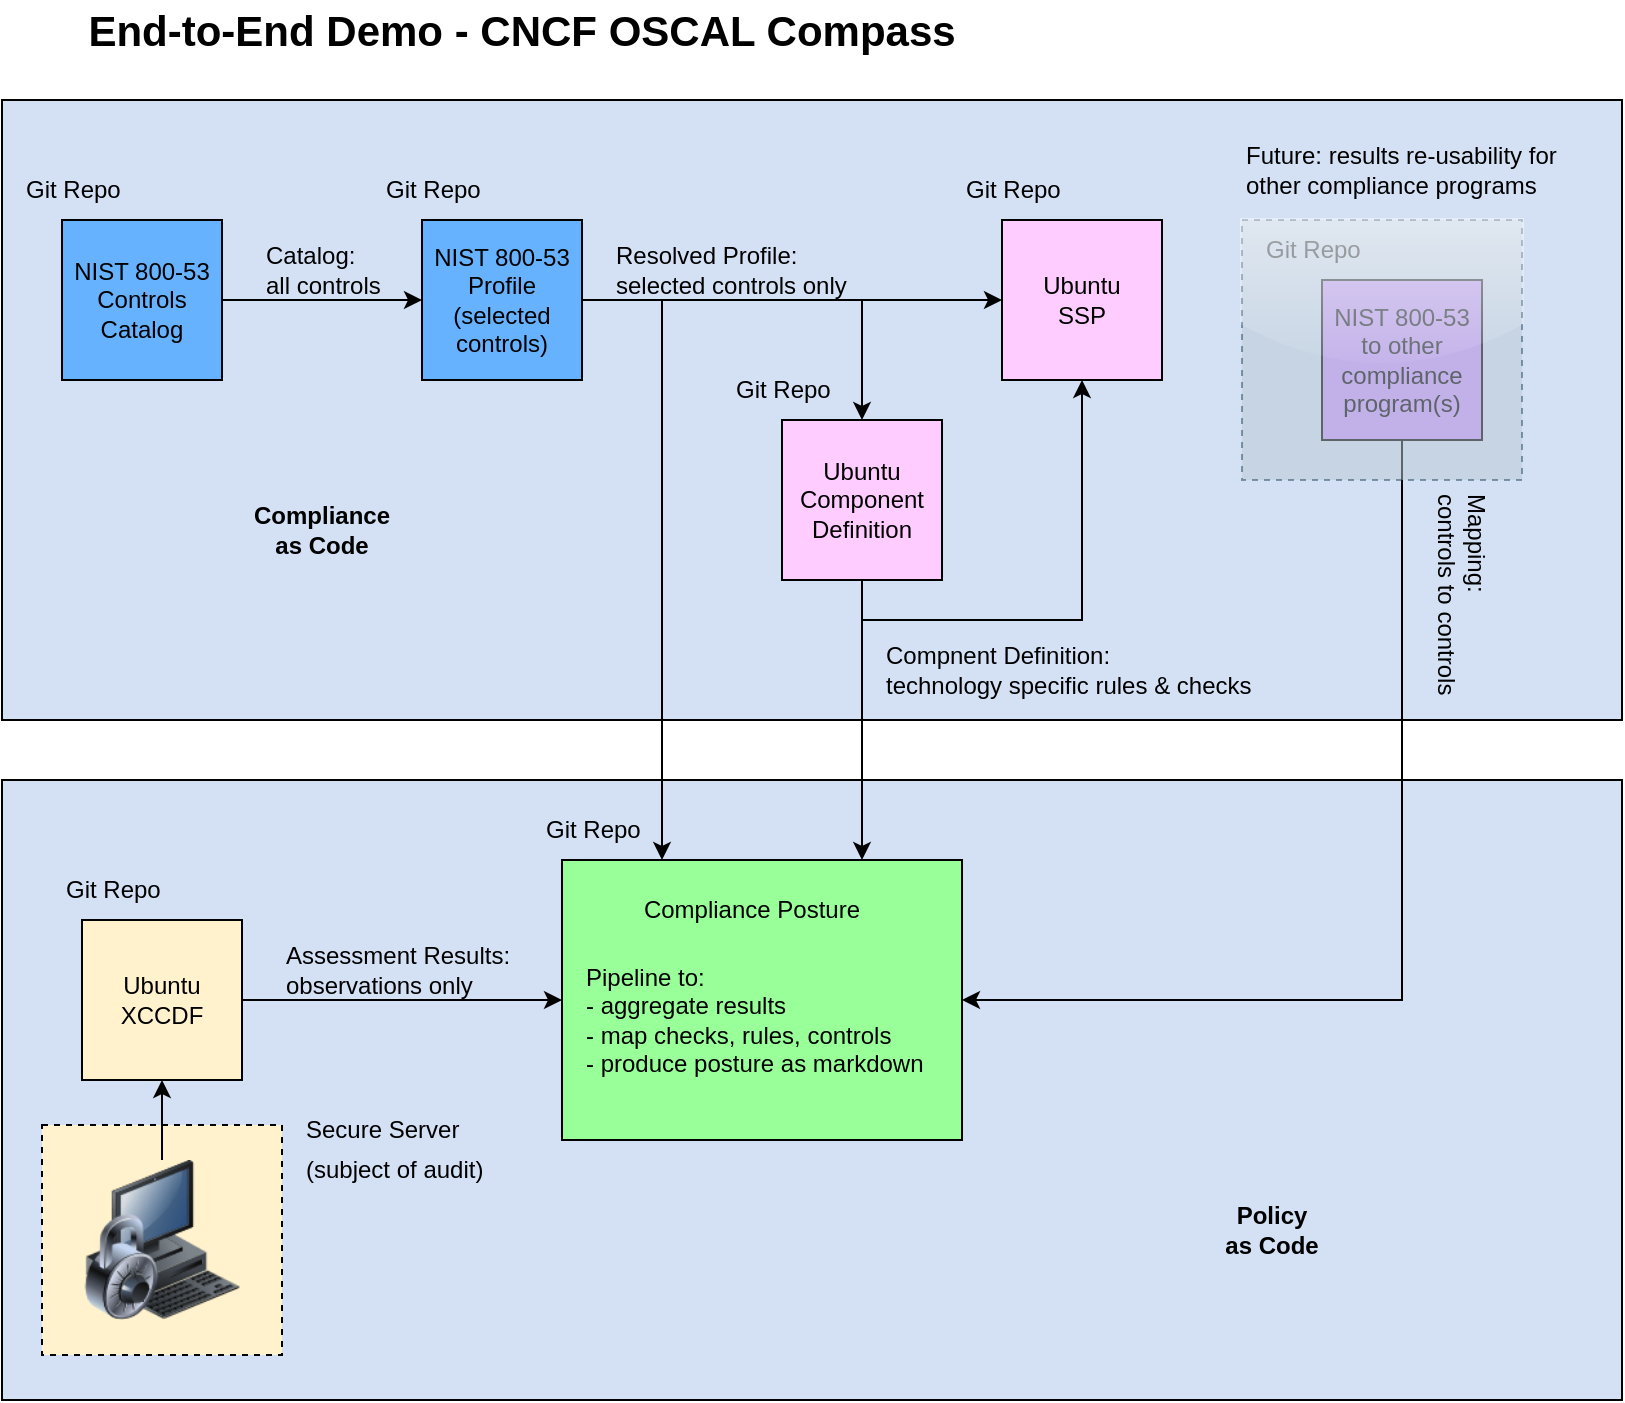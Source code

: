 <mxfile version="26.1.1">
  <diagram name="Page-1" id="nnvEIHW3Z4vWF1LjfkwZ">
    <mxGraphModel dx="969" dy="706" grid="1" gridSize="10" guides="1" tooltips="1" connect="1" arrows="1" fold="1" page="1" pageScale="1" pageWidth="850" pageHeight="1100" math="0" shadow="0">
      <root>
        <mxCell id="0" />
        <mxCell id="1" parent="0" />
        <mxCell id="NkV01MRkD-zcOsepxfJR-2" value="" style="rounded=0;whiteSpace=wrap;html=1;fillColor=light-dark(#D4E1F5,var(--ge-dark-color, #121212));" parent="1" vertex="1">
          <mxGeometry x="20" y="400" width="810" height="310" as="geometry" />
        </mxCell>
        <mxCell id="NkV01MRkD-zcOsepxfJR-1" value="" style="rounded=0;whiteSpace=wrap;html=1;fillColor=light-dark(#D4E1F5,var(--ge-dark-color, #121212));" parent="1" vertex="1">
          <mxGeometry x="20" y="60" width="810" height="310" as="geometry" />
        </mxCell>
        <mxCell id="FR4YwdjWuDr9_sK9Jnh4-16" value="" style="rounded=0;whiteSpace=wrap;html=1;fillColor=light-dark(#99FF99,var(--ge-dark-color, #121212));" parent="1" vertex="1">
          <mxGeometry x="300" y="440" width="200" height="140" as="geometry" />
        </mxCell>
        <mxCell id="_sJffcc7cZwXCYkYl67q-33" value="" style="whiteSpace=wrap;html=1;dashed=1;fillColor=light-dark(#FFF2CC,var(--ge-dark-color, #121212));" parent="1" vertex="1">
          <mxGeometry x="40" y="572.5" width="120" height="115" as="geometry" />
        </mxCell>
        <mxCell id="_sJffcc7cZwXCYkYl67q-14" style="edgeStyle=orthogonalEdgeStyle;rounded=0;orthogonalLoop=1;jettySize=auto;html=1;exitX=1;exitY=0.5;exitDx=0;exitDy=0;entryX=0;entryY=0.5;entryDx=0;entryDy=0;" parent="1" source="_sJffcc7cZwXCYkYl67q-1" target="_sJffcc7cZwXCYkYl67q-3" edge="1">
          <mxGeometry relative="1" as="geometry" />
        </mxCell>
        <mxCell id="_sJffcc7cZwXCYkYl67q-1" value="NIST 800-53&lt;div&gt;Controls&lt;/div&gt;&lt;div&gt;Catalog&lt;/div&gt;" style="whiteSpace=wrap;html=1;aspect=fixed;fillColor=light-dark(#66B2FF,var(--ge-dark-color, #121212));" parent="1" vertex="1">
          <mxGeometry x="50" y="120" width="80" height="80" as="geometry" />
        </mxCell>
        <mxCell id="NkV01MRkD-zcOsepxfJR-4" style="edgeStyle=orthogonalEdgeStyle;rounded=0;orthogonalLoop=1;jettySize=auto;html=1;exitX=1;exitY=0.5;exitDx=0;exitDy=0;entryX=0;entryY=0.5;entryDx=0;entryDy=0;" parent="1" source="_sJffcc7cZwXCYkYl67q-3" target="_sJffcc7cZwXCYkYl67q-8" edge="1">
          <mxGeometry relative="1" as="geometry" />
        </mxCell>
        <mxCell id="NkV01MRkD-zcOsepxfJR-5" style="edgeStyle=orthogonalEdgeStyle;rounded=0;orthogonalLoop=1;jettySize=auto;html=1;exitX=1;exitY=0.5;exitDx=0;exitDy=0;entryX=0.5;entryY=0;entryDx=0;entryDy=0;" parent="1" source="_sJffcc7cZwXCYkYl67q-3" target="_sJffcc7cZwXCYkYl67q-6" edge="1">
          <mxGeometry relative="1" as="geometry" />
        </mxCell>
        <mxCell id="NkV01MRkD-zcOsepxfJR-9" style="edgeStyle=orthogonalEdgeStyle;rounded=0;orthogonalLoop=1;jettySize=auto;html=1;exitX=1;exitY=0.5;exitDx=0;exitDy=0;entryX=0.25;entryY=0;entryDx=0;entryDy=0;" parent="1" source="_sJffcc7cZwXCYkYl67q-3" target="FR4YwdjWuDr9_sK9Jnh4-16" edge="1">
          <mxGeometry relative="1" as="geometry" />
        </mxCell>
        <mxCell id="_sJffcc7cZwXCYkYl67q-3" value="NIST 800-53&lt;div&gt;Profile&lt;/div&gt;&lt;div&gt;(selected controls)&lt;/div&gt;" style="whiteSpace=wrap;html=1;aspect=fixed;fillColor=light-dark(#66B2FF,var(--ge-dark-color, #121212));" parent="1" vertex="1">
          <mxGeometry x="230" y="120" width="80" height="80" as="geometry" />
        </mxCell>
        <mxCell id="_sJffcc7cZwXCYkYl67q-4" value="Git Repo" style="text;html=1;align=left;verticalAlign=middle;whiteSpace=wrap;rounded=0;" parent="1" vertex="1">
          <mxGeometry x="30" y="90" width="60" height="30" as="geometry" />
        </mxCell>
        <mxCell id="_sJffcc7cZwXCYkYl67q-5" value="Git Repo" style="text;html=1;align=left;verticalAlign=middle;whiteSpace=wrap;rounded=0;" parent="1" vertex="1">
          <mxGeometry x="210" y="90" width="60" height="30" as="geometry" />
        </mxCell>
        <mxCell id="NkV01MRkD-zcOsepxfJR-7" style="edgeStyle=orthogonalEdgeStyle;rounded=0;orthogonalLoop=1;jettySize=auto;html=1;exitX=0.5;exitY=1;exitDx=0;exitDy=0;entryX=0.75;entryY=0;entryDx=0;entryDy=0;" parent="1" source="_sJffcc7cZwXCYkYl67q-6" target="FR4YwdjWuDr9_sK9Jnh4-16" edge="1">
          <mxGeometry relative="1" as="geometry" />
        </mxCell>
        <mxCell id="NkV01MRkD-zcOsepxfJR-16" style="edgeStyle=orthogonalEdgeStyle;rounded=0;orthogonalLoop=1;jettySize=auto;html=1;exitX=0.5;exitY=1;exitDx=0;exitDy=0;entryX=0.5;entryY=1;entryDx=0;entryDy=0;" parent="1" source="_sJffcc7cZwXCYkYl67q-6" target="_sJffcc7cZwXCYkYl67q-8" edge="1">
          <mxGeometry relative="1" as="geometry" />
        </mxCell>
        <mxCell id="_sJffcc7cZwXCYkYl67q-6" value="Ubuntu&lt;div&gt;Component Definition&lt;/div&gt;" style="whiteSpace=wrap;html=1;aspect=fixed;fillColor=light-dark(#FFCCFF,var(--ge-dark-color, #121212));" parent="1" vertex="1">
          <mxGeometry x="410" y="220" width="80" height="80" as="geometry" />
        </mxCell>
        <mxCell id="_sJffcc7cZwXCYkYl67q-7" value="Git Repo" style="text;html=1;align=left;verticalAlign=middle;whiteSpace=wrap;rounded=0;" parent="1" vertex="1">
          <mxGeometry x="290" y="410" width="60" height="30" as="geometry" />
        </mxCell>
        <mxCell id="_sJffcc7cZwXCYkYl67q-8" value="Ubuntu&lt;div&gt;SSP&lt;/div&gt;" style="whiteSpace=wrap;html=1;aspect=fixed;fillColor=light-dark(#FFCCFF,var(--ge-dark-color, #121212));" parent="1" vertex="1">
          <mxGeometry x="520" y="120" width="80" height="80" as="geometry" />
        </mxCell>
        <mxCell id="_sJffcc7cZwXCYkYl67q-9" value="Git Repo" style="text;html=1;align=left;verticalAlign=middle;whiteSpace=wrap;rounded=0;" parent="1" vertex="1">
          <mxGeometry x="500" y="90" width="60" height="30" as="geometry" />
        </mxCell>
        <mxCell id="7EM8am9Ce5WszBlHy6cI-2" style="edgeStyle=orthogonalEdgeStyle;rounded=0;orthogonalLoop=1;jettySize=auto;html=1;exitX=1;exitY=0.5;exitDx=0;exitDy=0;entryX=0;entryY=0.5;entryDx=0;entryDy=0;" parent="1" source="_sJffcc7cZwXCYkYl67q-10" target="FR4YwdjWuDr9_sK9Jnh4-16" edge="1">
          <mxGeometry relative="1" as="geometry" />
        </mxCell>
        <mxCell id="_sJffcc7cZwXCYkYl67q-10" value="Ubuntu&lt;div&gt;XCCDF&lt;/div&gt;" style="whiteSpace=wrap;html=1;aspect=fixed;fillColor=light-dark(#FFF2CC,var(--ge-dark-color, #121212));" parent="1" vertex="1">
          <mxGeometry x="60" y="470" width="80" height="80" as="geometry" />
        </mxCell>
        <mxCell id="_sJffcc7cZwXCYkYl67q-24" style="edgeStyle=orthogonalEdgeStyle;rounded=0;orthogonalLoop=1;jettySize=auto;html=1;exitX=0.5;exitY=0;exitDx=0;exitDy=0;entryX=0.5;entryY=1;entryDx=0;entryDy=0;" parent="1" source="_sJffcc7cZwXCYkYl67q-22" target="_sJffcc7cZwXCYkYl67q-10" edge="1">
          <mxGeometry relative="1" as="geometry" />
        </mxCell>
        <mxCell id="_sJffcc7cZwXCYkYl67q-22" value="" style="image;html=1;image=img/lib/clip_art/computers/Secure_System_128x128.png" parent="1" vertex="1">
          <mxGeometry x="60" y="590" width="80" height="80" as="geometry" />
        </mxCell>
        <mxCell id="_sJffcc7cZwXCYkYl67q-25" value="Secure Server" style="text;html=1;align=left;verticalAlign=middle;whiteSpace=wrap;rounded=0;" parent="1" vertex="1">
          <mxGeometry x="170" y="560" width="90" height="30" as="geometry" />
        </mxCell>
        <mxCell id="_sJffcc7cZwXCYkYl67q-26" value="(subject of audit)" style="text;html=1;align=left;verticalAlign=middle;whiteSpace=wrap;rounded=0;" parent="1" vertex="1">
          <mxGeometry x="170" y="580" width="110" height="30" as="geometry" />
        </mxCell>
        <mxCell id="_sJffcc7cZwXCYkYl67q-34" value="End-to-End Demo - CNCF OSCAL Compass" style="text;html=1;align=center;verticalAlign=middle;whiteSpace=wrap;rounded=0;fontStyle=1;fontSize=21;" parent="1" vertex="1">
          <mxGeometry x="40" y="10" width="480" height="30" as="geometry" />
        </mxCell>
        <mxCell id="FR4YwdjWuDr9_sK9Jnh4-12" value="Assessment Results:&lt;div&gt;observations only&lt;/div&gt;" style="text;html=1;align=left;verticalAlign=middle;whiteSpace=wrap;rounded=0;" parent="1" vertex="1">
          <mxGeometry x="160" y="480" width="140" height="30" as="geometry" />
        </mxCell>
        <mxCell id="FR4YwdjWuDr9_sK9Jnh4-15" value="Pipeline to:&lt;div&gt;- aggregate results&lt;/div&gt;&lt;div&gt;- map checks, rules, controls&lt;/div&gt;&lt;div&gt;- produce posture as markdown&lt;/div&gt;" style="text;html=1;align=left;verticalAlign=middle;whiteSpace=wrap;rounded=0;" parent="1" vertex="1">
          <mxGeometry x="310" y="480" width="180" height="80" as="geometry" />
        </mxCell>
        <mxCell id="HgmPG7ZFx5860i2Mmg5O-22" value="Catalog:&lt;div&gt;all controls&lt;/div&gt;" style="text;html=1;align=left;verticalAlign=middle;whiteSpace=wrap;rounded=0;" parent="1" vertex="1">
          <mxGeometry x="150" y="130" width="120" height="30" as="geometry" />
        </mxCell>
        <mxCell id="HgmPG7ZFx5860i2Mmg5O-23" value="Git Repo" style="text;html=1;align=left;verticalAlign=middle;whiteSpace=wrap;rounded=0;" parent="1" vertex="1">
          <mxGeometry x="385" y="190" width="60" height="30" as="geometry" />
        </mxCell>
        <mxCell id="HgmPG7ZFx5860i2Mmg5O-24" value="Resolved Profile:&lt;div&gt;selected controls only&lt;/div&gt;" style="text;html=1;align=left;verticalAlign=middle;whiteSpace=wrap;rounded=0;" parent="1" vertex="1">
          <mxGeometry x="325" y="130" width="120" height="30" as="geometry" />
        </mxCell>
        <mxCell id="HgmPG7ZFx5860i2Mmg5O-29" value="Compnent Definition:&lt;div&gt;technology specific rules &amp;amp; checks&lt;/div&gt;" style="text;html=1;align=left;verticalAlign=middle;whiteSpace=wrap;rounded=0;" parent="1" vertex="1">
          <mxGeometry x="460" y="330" width="190" height="30" as="geometry" />
        </mxCell>
        <mxCell id="HgmPG7ZFx5860i2Mmg5O-31" value="Compliance Posture" style="text;html=1;align=center;verticalAlign=middle;whiteSpace=wrap;rounded=0;" parent="1" vertex="1">
          <mxGeometry x="325" y="450" width="140" height="30" as="geometry" />
        </mxCell>
        <mxCell id="aQXZ9GxOhSE64quhnMkr-5" style="edgeStyle=orthogonalEdgeStyle;rounded=0;orthogonalLoop=1;jettySize=auto;html=1;exitX=0.5;exitY=1;exitDx=0;exitDy=0;entryX=1;entryY=0.5;entryDx=0;entryDy=0;" parent="1" source="Dz6giT6QmdXinou7oSLN-5" target="FR4YwdjWuDr9_sK9Jnh4-16" edge="1">
          <mxGeometry relative="1" as="geometry" />
        </mxCell>
        <mxCell id="Dz6giT6QmdXinou7oSLN-5" value="NIST 800-53 to other compliance program(s)" style="whiteSpace=wrap;html=1;aspect=fixed;fillColor=light-dark(#CC99FF,var(--ge-dark-color, #121212));" parent="1" vertex="1">
          <mxGeometry x="680" y="150" width="80" height="80" as="geometry" />
        </mxCell>
        <mxCell id="Dz6giT6QmdXinou7oSLN-7" value="Mapping:&lt;div&gt;controls to controls&lt;/div&gt;" style="text;html=1;align=left;verticalAlign=middle;whiteSpace=wrap;rounded=0;rotation=90;" parent="1" vertex="1">
          <mxGeometry x="680" y="310" width="140" height="30" as="geometry" />
        </mxCell>
        <mxCell id="NkV01MRkD-zcOsepxfJR-13" value="Git Repo" style="text;html=1;align=left;verticalAlign=middle;whiteSpace=wrap;rounded=0;" parent="1" vertex="1">
          <mxGeometry x="650" y="120" width="60" height="30" as="geometry" />
        </mxCell>
        <mxCell id="NkV01MRkD-zcOsepxfJR-20" value="Future: results re-usability for other compliance programs" style="text;html=1;align=left;verticalAlign=middle;whiteSpace=wrap;rounded=0;" parent="1" vertex="1">
          <mxGeometry x="640" y="80" width="160" height="30" as="geometry" />
        </mxCell>
        <mxCell id="NkV01MRkD-zcOsepxfJR-23" value="Policy as Code" style="text;html=1;align=center;verticalAlign=middle;whiteSpace=wrap;rounded=0;fontStyle=1" parent="1" vertex="1">
          <mxGeometry x="630" y="610" width="50" height="30" as="geometry" />
        </mxCell>
        <mxCell id="NkV01MRkD-zcOsepxfJR-24" value="Compliance as Code" style="text;html=1;align=center;verticalAlign=middle;whiteSpace=wrap;rounded=0;fontStyle=1" parent="1" vertex="1">
          <mxGeometry x="150" y="260" width="60" height="30" as="geometry" />
        </mxCell>
        <mxCell id="NkV01MRkD-zcOsepxfJR-17" value="" style="whiteSpace=wrap;html=1;dashed=1;fillColor=#bac8d3;glass=1;opacity=50;strokeColor=#23445d;" parent="1" vertex="1">
          <mxGeometry x="640" y="120" width="140" height="130" as="geometry" />
        </mxCell>
        <mxCell id="VNUpcZGVatBhwst6EtKI-1" value="Git Repo" style="text;html=1;align=left;verticalAlign=middle;whiteSpace=wrap;rounded=0;" parent="1" vertex="1">
          <mxGeometry x="50" y="440" width="60" height="30" as="geometry" />
        </mxCell>
      </root>
    </mxGraphModel>
  </diagram>
</mxfile>
